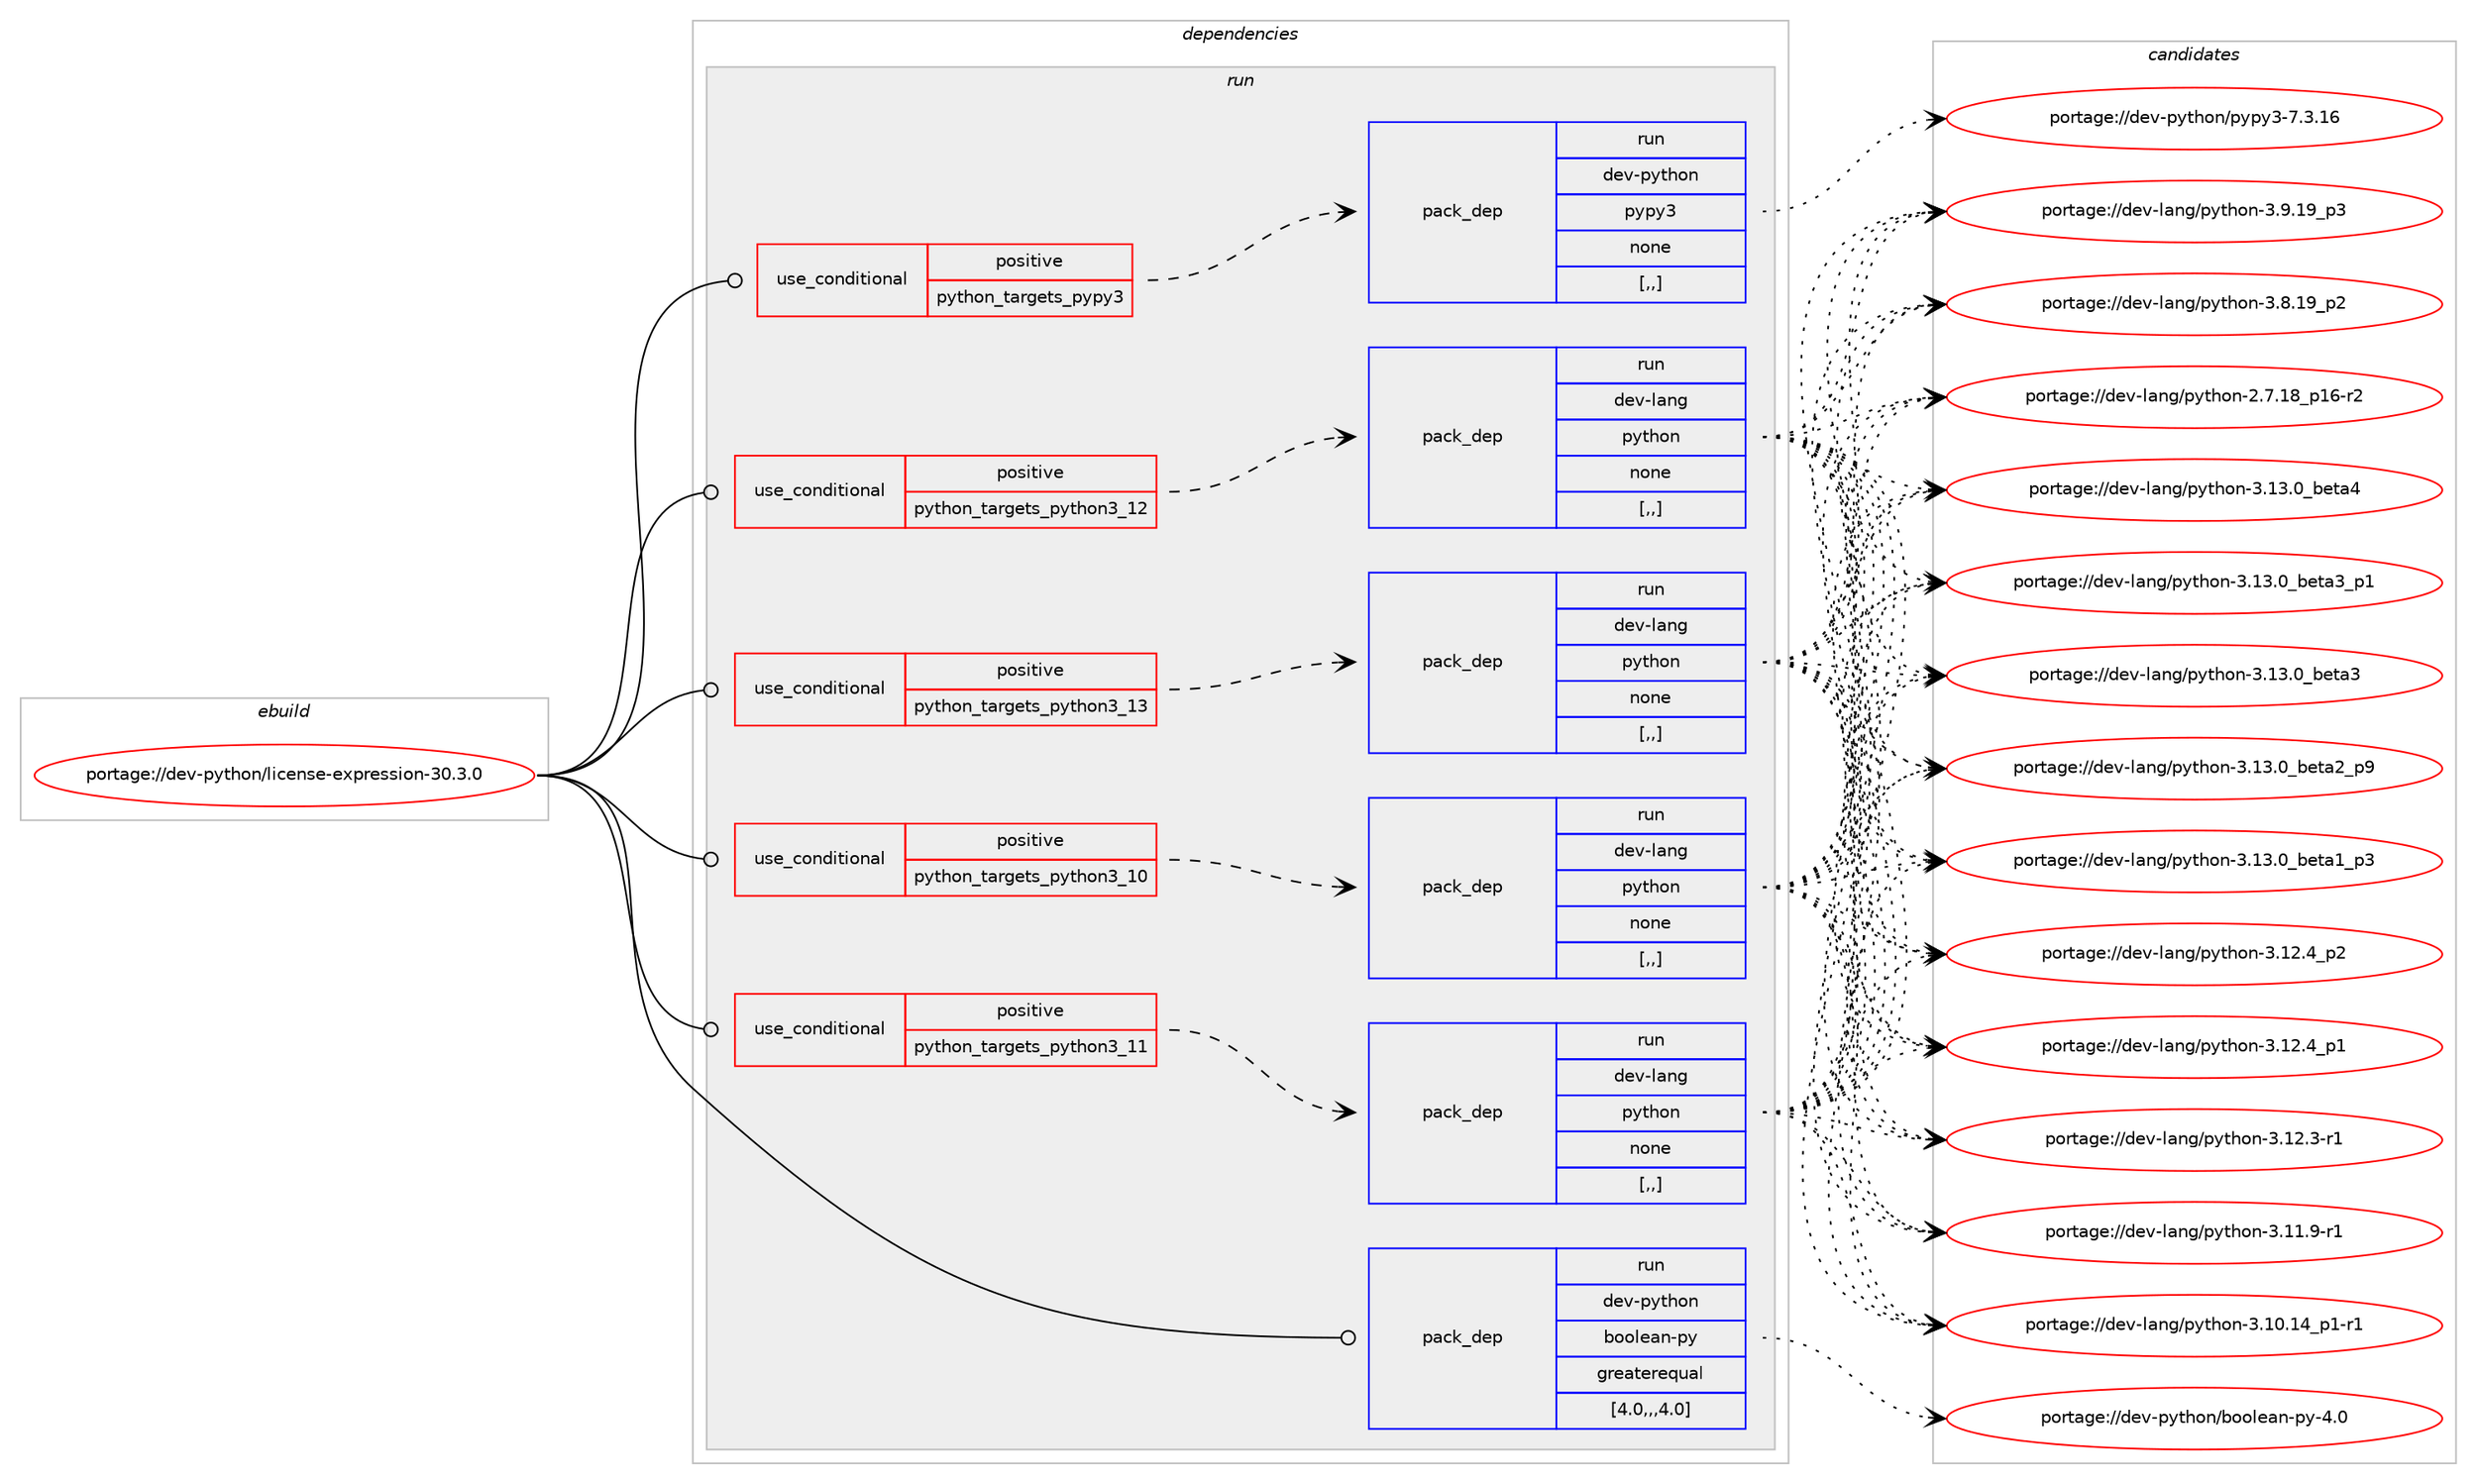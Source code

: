 digraph prolog {

# *************
# Graph options
# *************

newrank=true;
concentrate=true;
compound=true;
graph [rankdir=LR,fontname=Helvetica,fontsize=10,ranksep=1.5];#, ranksep=2.5, nodesep=0.2];
edge  [arrowhead=vee];
node  [fontname=Helvetica,fontsize=10];

# **********
# The ebuild
# **********

subgraph cluster_leftcol {
color=gray;
label=<<i>ebuild</i>>;
id [label="portage://dev-python/license-expression-30.3.0", color=red, width=4, href="../dev-python/license-expression-30.3.0.svg"];
}

# ****************
# The dependencies
# ****************

subgraph cluster_midcol {
color=gray;
label=<<i>dependencies</i>>;
subgraph cluster_compile {
fillcolor="#eeeeee";
style=filled;
label=<<i>compile</i>>;
}
subgraph cluster_compileandrun {
fillcolor="#eeeeee";
style=filled;
label=<<i>compile and run</i>>;
}
subgraph cluster_run {
fillcolor="#eeeeee";
style=filled;
label=<<i>run</i>>;
subgraph cond34479 {
dependency150538 [label=<<TABLE BORDER="0" CELLBORDER="1" CELLSPACING="0" CELLPADDING="4"><TR><TD ROWSPAN="3" CELLPADDING="10">use_conditional</TD></TR><TR><TD>positive</TD></TR><TR><TD>python_targets_pypy3</TD></TR></TABLE>>, shape=none, color=red];
subgraph pack114809 {
dependency150539 [label=<<TABLE BORDER="0" CELLBORDER="1" CELLSPACING="0" CELLPADDING="4" WIDTH="220"><TR><TD ROWSPAN="6" CELLPADDING="30">pack_dep</TD></TR><TR><TD WIDTH="110">run</TD></TR><TR><TD>dev-python</TD></TR><TR><TD>pypy3</TD></TR><TR><TD>none</TD></TR><TR><TD>[,,]</TD></TR></TABLE>>, shape=none, color=blue];
}
dependency150538:e -> dependency150539:w [weight=20,style="dashed",arrowhead="vee"];
}
id:e -> dependency150538:w [weight=20,style="solid",arrowhead="odot"];
subgraph cond34480 {
dependency150540 [label=<<TABLE BORDER="0" CELLBORDER="1" CELLSPACING="0" CELLPADDING="4"><TR><TD ROWSPAN="3" CELLPADDING="10">use_conditional</TD></TR><TR><TD>positive</TD></TR><TR><TD>python_targets_python3_10</TD></TR></TABLE>>, shape=none, color=red];
subgraph pack114810 {
dependency150541 [label=<<TABLE BORDER="0" CELLBORDER="1" CELLSPACING="0" CELLPADDING="4" WIDTH="220"><TR><TD ROWSPAN="6" CELLPADDING="30">pack_dep</TD></TR><TR><TD WIDTH="110">run</TD></TR><TR><TD>dev-lang</TD></TR><TR><TD>python</TD></TR><TR><TD>none</TD></TR><TR><TD>[,,]</TD></TR></TABLE>>, shape=none, color=blue];
}
dependency150540:e -> dependency150541:w [weight=20,style="dashed",arrowhead="vee"];
}
id:e -> dependency150540:w [weight=20,style="solid",arrowhead="odot"];
subgraph cond34481 {
dependency150542 [label=<<TABLE BORDER="0" CELLBORDER="1" CELLSPACING="0" CELLPADDING="4"><TR><TD ROWSPAN="3" CELLPADDING="10">use_conditional</TD></TR><TR><TD>positive</TD></TR><TR><TD>python_targets_python3_11</TD></TR></TABLE>>, shape=none, color=red];
subgraph pack114811 {
dependency150543 [label=<<TABLE BORDER="0" CELLBORDER="1" CELLSPACING="0" CELLPADDING="4" WIDTH="220"><TR><TD ROWSPAN="6" CELLPADDING="30">pack_dep</TD></TR><TR><TD WIDTH="110">run</TD></TR><TR><TD>dev-lang</TD></TR><TR><TD>python</TD></TR><TR><TD>none</TD></TR><TR><TD>[,,]</TD></TR></TABLE>>, shape=none, color=blue];
}
dependency150542:e -> dependency150543:w [weight=20,style="dashed",arrowhead="vee"];
}
id:e -> dependency150542:w [weight=20,style="solid",arrowhead="odot"];
subgraph cond34482 {
dependency150544 [label=<<TABLE BORDER="0" CELLBORDER="1" CELLSPACING="0" CELLPADDING="4"><TR><TD ROWSPAN="3" CELLPADDING="10">use_conditional</TD></TR><TR><TD>positive</TD></TR><TR><TD>python_targets_python3_12</TD></TR></TABLE>>, shape=none, color=red];
subgraph pack114812 {
dependency150545 [label=<<TABLE BORDER="0" CELLBORDER="1" CELLSPACING="0" CELLPADDING="4" WIDTH="220"><TR><TD ROWSPAN="6" CELLPADDING="30">pack_dep</TD></TR><TR><TD WIDTH="110">run</TD></TR><TR><TD>dev-lang</TD></TR><TR><TD>python</TD></TR><TR><TD>none</TD></TR><TR><TD>[,,]</TD></TR></TABLE>>, shape=none, color=blue];
}
dependency150544:e -> dependency150545:w [weight=20,style="dashed",arrowhead="vee"];
}
id:e -> dependency150544:w [weight=20,style="solid",arrowhead="odot"];
subgraph cond34483 {
dependency150546 [label=<<TABLE BORDER="0" CELLBORDER="1" CELLSPACING="0" CELLPADDING="4"><TR><TD ROWSPAN="3" CELLPADDING="10">use_conditional</TD></TR><TR><TD>positive</TD></TR><TR><TD>python_targets_python3_13</TD></TR></TABLE>>, shape=none, color=red];
subgraph pack114813 {
dependency150547 [label=<<TABLE BORDER="0" CELLBORDER="1" CELLSPACING="0" CELLPADDING="4" WIDTH="220"><TR><TD ROWSPAN="6" CELLPADDING="30">pack_dep</TD></TR><TR><TD WIDTH="110">run</TD></TR><TR><TD>dev-lang</TD></TR><TR><TD>python</TD></TR><TR><TD>none</TD></TR><TR><TD>[,,]</TD></TR></TABLE>>, shape=none, color=blue];
}
dependency150546:e -> dependency150547:w [weight=20,style="dashed",arrowhead="vee"];
}
id:e -> dependency150546:w [weight=20,style="solid",arrowhead="odot"];
subgraph pack114814 {
dependency150548 [label=<<TABLE BORDER="0" CELLBORDER="1" CELLSPACING="0" CELLPADDING="4" WIDTH="220"><TR><TD ROWSPAN="6" CELLPADDING="30">pack_dep</TD></TR><TR><TD WIDTH="110">run</TD></TR><TR><TD>dev-python</TD></TR><TR><TD>boolean-py</TD></TR><TR><TD>greaterequal</TD></TR><TR><TD>[4.0,,,4.0]</TD></TR></TABLE>>, shape=none, color=blue];
}
id:e -> dependency150548:w [weight=20,style="solid",arrowhead="odot"];
}
}

# **************
# The candidates
# **************

subgraph cluster_choices {
rank=same;
color=gray;
label=<<i>candidates</i>>;

subgraph choice114809 {
color=black;
nodesep=1;
choice10010111845112121116104111110471121211121215145554651464954 [label="portage://dev-python/pypy3-7.3.16", color=red, width=4,href="../dev-python/pypy3-7.3.16.svg"];
dependency150539:e -> choice10010111845112121116104111110471121211121215145554651464954:w [style=dotted,weight="100"];
}
subgraph choice114810 {
color=black;
nodesep=1;
choice1001011184510897110103471121211161041111104551464951464895981011169752 [label="portage://dev-lang/python-3.13.0_beta4", color=red, width=4,href="../dev-lang/python-3.13.0_beta4.svg"];
choice10010111845108971101034711212111610411111045514649514648959810111697519511249 [label="portage://dev-lang/python-3.13.0_beta3_p1", color=red, width=4,href="../dev-lang/python-3.13.0_beta3_p1.svg"];
choice1001011184510897110103471121211161041111104551464951464895981011169751 [label="portage://dev-lang/python-3.13.0_beta3", color=red, width=4,href="../dev-lang/python-3.13.0_beta3.svg"];
choice10010111845108971101034711212111610411111045514649514648959810111697509511257 [label="portage://dev-lang/python-3.13.0_beta2_p9", color=red, width=4,href="../dev-lang/python-3.13.0_beta2_p9.svg"];
choice10010111845108971101034711212111610411111045514649514648959810111697499511251 [label="portage://dev-lang/python-3.13.0_beta1_p3", color=red, width=4,href="../dev-lang/python-3.13.0_beta1_p3.svg"];
choice100101118451089711010347112121116104111110455146495046529511250 [label="portage://dev-lang/python-3.12.4_p2", color=red, width=4,href="../dev-lang/python-3.12.4_p2.svg"];
choice100101118451089711010347112121116104111110455146495046529511249 [label="portage://dev-lang/python-3.12.4_p1", color=red, width=4,href="../dev-lang/python-3.12.4_p1.svg"];
choice100101118451089711010347112121116104111110455146495046514511449 [label="portage://dev-lang/python-3.12.3-r1", color=red, width=4,href="../dev-lang/python-3.12.3-r1.svg"];
choice100101118451089711010347112121116104111110455146494946574511449 [label="portage://dev-lang/python-3.11.9-r1", color=red, width=4,href="../dev-lang/python-3.11.9-r1.svg"];
choice100101118451089711010347112121116104111110455146494846495295112494511449 [label="portage://dev-lang/python-3.10.14_p1-r1", color=red, width=4,href="../dev-lang/python-3.10.14_p1-r1.svg"];
choice100101118451089711010347112121116104111110455146574649579511251 [label="portage://dev-lang/python-3.9.19_p3", color=red, width=4,href="../dev-lang/python-3.9.19_p3.svg"];
choice100101118451089711010347112121116104111110455146564649579511250 [label="portage://dev-lang/python-3.8.19_p2", color=red, width=4,href="../dev-lang/python-3.8.19_p2.svg"];
choice100101118451089711010347112121116104111110455046554649569511249544511450 [label="portage://dev-lang/python-2.7.18_p16-r2", color=red, width=4,href="../dev-lang/python-2.7.18_p16-r2.svg"];
dependency150541:e -> choice1001011184510897110103471121211161041111104551464951464895981011169752:w [style=dotted,weight="100"];
dependency150541:e -> choice10010111845108971101034711212111610411111045514649514648959810111697519511249:w [style=dotted,weight="100"];
dependency150541:e -> choice1001011184510897110103471121211161041111104551464951464895981011169751:w [style=dotted,weight="100"];
dependency150541:e -> choice10010111845108971101034711212111610411111045514649514648959810111697509511257:w [style=dotted,weight="100"];
dependency150541:e -> choice10010111845108971101034711212111610411111045514649514648959810111697499511251:w [style=dotted,weight="100"];
dependency150541:e -> choice100101118451089711010347112121116104111110455146495046529511250:w [style=dotted,weight="100"];
dependency150541:e -> choice100101118451089711010347112121116104111110455146495046529511249:w [style=dotted,weight="100"];
dependency150541:e -> choice100101118451089711010347112121116104111110455146495046514511449:w [style=dotted,weight="100"];
dependency150541:e -> choice100101118451089711010347112121116104111110455146494946574511449:w [style=dotted,weight="100"];
dependency150541:e -> choice100101118451089711010347112121116104111110455146494846495295112494511449:w [style=dotted,weight="100"];
dependency150541:e -> choice100101118451089711010347112121116104111110455146574649579511251:w [style=dotted,weight="100"];
dependency150541:e -> choice100101118451089711010347112121116104111110455146564649579511250:w [style=dotted,weight="100"];
dependency150541:e -> choice100101118451089711010347112121116104111110455046554649569511249544511450:w [style=dotted,weight="100"];
}
subgraph choice114811 {
color=black;
nodesep=1;
choice1001011184510897110103471121211161041111104551464951464895981011169752 [label="portage://dev-lang/python-3.13.0_beta4", color=red, width=4,href="../dev-lang/python-3.13.0_beta4.svg"];
choice10010111845108971101034711212111610411111045514649514648959810111697519511249 [label="portage://dev-lang/python-3.13.0_beta3_p1", color=red, width=4,href="../dev-lang/python-3.13.0_beta3_p1.svg"];
choice1001011184510897110103471121211161041111104551464951464895981011169751 [label="portage://dev-lang/python-3.13.0_beta3", color=red, width=4,href="../dev-lang/python-3.13.0_beta3.svg"];
choice10010111845108971101034711212111610411111045514649514648959810111697509511257 [label="portage://dev-lang/python-3.13.0_beta2_p9", color=red, width=4,href="../dev-lang/python-3.13.0_beta2_p9.svg"];
choice10010111845108971101034711212111610411111045514649514648959810111697499511251 [label="portage://dev-lang/python-3.13.0_beta1_p3", color=red, width=4,href="../dev-lang/python-3.13.0_beta1_p3.svg"];
choice100101118451089711010347112121116104111110455146495046529511250 [label="portage://dev-lang/python-3.12.4_p2", color=red, width=4,href="../dev-lang/python-3.12.4_p2.svg"];
choice100101118451089711010347112121116104111110455146495046529511249 [label="portage://dev-lang/python-3.12.4_p1", color=red, width=4,href="../dev-lang/python-3.12.4_p1.svg"];
choice100101118451089711010347112121116104111110455146495046514511449 [label="portage://dev-lang/python-3.12.3-r1", color=red, width=4,href="../dev-lang/python-3.12.3-r1.svg"];
choice100101118451089711010347112121116104111110455146494946574511449 [label="portage://dev-lang/python-3.11.9-r1", color=red, width=4,href="../dev-lang/python-3.11.9-r1.svg"];
choice100101118451089711010347112121116104111110455146494846495295112494511449 [label="portage://dev-lang/python-3.10.14_p1-r1", color=red, width=4,href="../dev-lang/python-3.10.14_p1-r1.svg"];
choice100101118451089711010347112121116104111110455146574649579511251 [label="portage://dev-lang/python-3.9.19_p3", color=red, width=4,href="../dev-lang/python-3.9.19_p3.svg"];
choice100101118451089711010347112121116104111110455146564649579511250 [label="portage://dev-lang/python-3.8.19_p2", color=red, width=4,href="../dev-lang/python-3.8.19_p2.svg"];
choice100101118451089711010347112121116104111110455046554649569511249544511450 [label="portage://dev-lang/python-2.7.18_p16-r2", color=red, width=4,href="../dev-lang/python-2.7.18_p16-r2.svg"];
dependency150543:e -> choice1001011184510897110103471121211161041111104551464951464895981011169752:w [style=dotted,weight="100"];
dependency150543:e -> choice10010111845108971101034711212111610411111045514649514648959810111697519511249:w [style=dotted,weight="100"];
dependency150543:e -> choice1001011184510897110103471121211161041111104551464951464895981011169751:w [style=dotted,weight="100"];
dependency150543:e -> choice10010111845108971101034711212111610411111045514649514648959810111697509511257:w [style=dotted,weight="100"];
dependency150543:e -> choice10010111845108971101034711212111610411111045514649514648959810111697499511251:w [style=dotted,weight="100"];
dependency150543:e -> choice100101118451089711010347112121116104111110455146495046529511250:w [style=dotted,weight="100"];
dependency150543:e -> choice100101118451089711010347112121116104111110455146495046529511249:w [style=dotted,weight="100"];
dependency150543:e -> choice100101118451089711010347112121116104111110455146495046514511449:w [style=dotted,weight="100"];
dependency150543:e -> choice100101118451089711010347112121116104111110455146494946574511449:w [style=dotted,weight="100"];
dependency150543:e -> choice100101118451089711010347112121116104111110455146494846495295112494511449:w [style=dotted,weight="100"];
dependency150543:e -> choice100101118451089711010347112121116104111110455146574649579511251:w [style=dotted,weight="100"];
dependency150543:e -> choice100101118451089711010347112121116104111110455146564649579511250:w [style=dotted,weight="100"];
dependency150543:e -> choice100101118451089711010347112121116104111110455046554649569511249544511450:w [style=dotted,weight="100"];
}
subgraph choice114812 {
color=black;
nodesep=1;
choice1001011184510897110103471121211161041111104551464951464895981011169752 [label="portage://dev-lang/python-3.13.0_beta4", color=red, width=4,href="../dev-lang/python-3.13.0_beta4.svg"];
choice10010111845108971101034711212111610411111045514649514648959810111697519511249 [label="portage://dev-lang/python-3.13.0_beta3_p1", color=red, width=4,href="../dev-lang/python-3.13.0_beta3_p1.svg"];
choice1001011184510897110103471121211161041111104551464951464895981011169751 [label="portage://dev-lang/python-3.13.0_beta3", color=red, width=4,href="../dev-lang/python-3.13.0_beta3.svg"];
choice10010111845108971101034711212111610411111045514649514648959810111697509511257 [label="portage://dev-lang/python-3.13.0_beta2_p9", color=red, width=4,href="../dev-lang/python-3.13.0_beta2_p9.svg"];
choice10010111845108971101034711212111610411111045514649514648959810111697499511251 [label="portage://dev-lang/python-3.13.0_beta1_p3", color=red, width=4,href="../dev-lang/python-3.13.0_beta1_p3.svg"];
choice100101118451089711010347112121116104111110455146495046529511250 [label="portage://dev-lang/python-3.12.4_p2", color=red, width=4,href="../dev-lang/python-3.12.4_p2.svg"];
choice100101118451089711010347112121116104111110455146495046529511249 [label="portage://dev-lang/python-3.12.4_p1", color=red, width=4,href="../dev-lang/python-3.12.4_p1.svg"];
choice100101118451089711010347112121116104111110455146495046514511449 [label="portage://dev-lang/python-3.12.3-r1", color=red, width=4,href="../dev-lang/python-3.12.3-r1.svg"];
choice100101118451089711010347112121116104111110455146494946574511449 [label="portage://dev-lang/python-3.11.9-r1", color=red, width=4,href="../dev-lang/python-3.11.9-r1.svg"];
choice100101118451089711010347112121116104111110455146494846495295112494511449 [label="portage://dev-lang/python-3.10.14_p1-r1", color=red, width=4,href="../dev-lang/python-3.10.14_p1-r1.svg"];
choice100101118451089711010347112121116104111110455146574649579511251 [label="portage://dev-lang/python-3.9.19_p3", color=red, width=4,href="../dev-lang/python-3.9.19_p3.svg"];
choice100101118451089711010347112121116104111110455146564649579511250 [label="portage://dev-lang/python-3.8.19_p2", color=red, width=4,href="../dev-lang/python-3.8.19_p2.svg"];
choice100101118451089711010347112121116104111110455046554649569511249544511450 [label="portage://dev-lang/python-2.7.18_p16-r2", color=red, width=4,href="../dev-lang/python-2.7.18_p16-r2.svg"];
dependency150545:e -> choice1001011184510897110103471121211161041111104551464951464895981011169752:w [style=dotted,weight="100"];
dependency150545:e -> choice10010111845108971101034711212111610411111045514649514648959810111697519511249:w [style=dotted,weight="100"];
dependency150545:e -> choice1001011184510897110103471121211161041111104551464951464895981011169751:w [style=dotted,weight="100"];
dependency150545:e -> choice10010111845108971101034711212111610411111045514649514648959810111697509511257:w [style=dotted,weight="100"];
dependency150545:e -> choice10010111845108971101034711212111610411111045514649514648959810111697499511251:w [style=dotted,weight="100"];
dependency150545:e -> choice100101118451089711010347112121116104111110455146495046529511250:w [style=dotted,weight="100"];
dependency150545:e -> choice100101118451089711010347112121116104111110455146495046529511249:w [style=dotted,weight="100"];
dependency150545:e -> choice100101118451089711010347112121116104111110455146495046514511449:w [style=dotted,weight="100"];
dependency150545:e -> choice100101118451089711010347112121116104111110455146494946574511449:w [style=dotted,weight="100"];
dependency150545:e -> choice100101118451089711010347112121116104111110455146494846495295112494511449:w [style=dotted,weight="100"];
dependency150545:e -> choice100101118451089711010347112121116104111110455146574649579511251:w [style=dotted,weight="100"];
dependency150545:e -> choice100101118451089711010347112121116104111110455146564649579511250:w [style=dotted,weight="100"];
dependency150545:e -> choice100101118451089711010347112121116104111110455046554649569511249544511450:w [style=dotted,weight="100"];
}
subgraph choice114813 {
color=black;
nodesep=1;
choice1001011184510897110103471121211161041111104551464951464895981011169752 [label="portage://dev-lang/python-3.13.0_beta4", color=red, width=4,href="../dev-lang/python-3.13.0_beta4.svg"];
choice10010111845108971101034711212111610411111045514649514648959810111697519511249 [label="portage://dev-lang/python-3.13.0_beta3_p1", color=red, width=4,href="../dev-lang/python-3.13.0_beta3_p1.svg"];
choice1001011184510897110103471121211161041111104551464951464895981011169751 [label="portage://dev-lang/python-3.13.0_beta3", color=red, width=4,href="../dev-lang/python-3.13.0_beta3.svg"];
choice10010111845108971101034711212111610411111045514649514648959810111697509511257 [label="portage://dev-lang/python-3.13.0_beta2_p9", color=red, width=4,href="../dev-lang/python-3.13.0_beta2_p9.svg"];
choice10010111845108971101034711212111610411111045514649514648959810111697499511251 [label="portage://dev-lang/python-3.13.0_beta1_p3", color=red, width=4,href="../dev-lang/python-3.13.0_beta1_p3.svg"];
choice100101118451089711010347112121116104111110455146495046529511250 [label="portage://dev-lang/python-3.12.4_p2", color=red, width=4,href="../dev-lang/python-3.12.4_p2.svg"];
choice100101118451089711010347112121116104111110455146495046529511249 [label="portage://dev-lang/python-3.12.4_p1", color=red, width=4,href="../dev-lang/python-3.12.4_p1.svg"];
choice100101118451089711010347112121116104111110455146495046514511449 [label="portage://dev-lang/python-3.12.3-r1", color=red, width=4,href="../dev-lang/python-3.12.3-r1.svg"];
choice100101118451089711010347112121116104111110455146494946574511449 [label="portage://dev-lang/python-3.11.9-r1", color=red, width=4,href="../dev-lang/python-3.11.9-r1.svg"];
choice100101118451089711010347112121116104111110455146494846495295112494511449 [label="portage://dev-lang/python-3.10.14_p1-r1", color=red, width=4,href="../dev-lang/python-3.10.14_p1-r1.svg"];
choice100101118451089711010347112121116104111110455146574649579511251 [label="portage://dev-lang/python-3.9.19_p3", color=red, width=4,href="../dev-lang/python-3.9.19_p3.svg"];
choice100101118451089711010347112121116104111110455146564649579511250 [label="portage://dev-lang/python-3.8.19_p2", color=red, width=4,href="../dev-lang/python-3.8.19_p2.svg"];
choice100101118451089711010347112121116104111110455046554649569511249544511450 [label="portage://dev-lang/python-2.7.18_p16-r2", color=red, width=4,href="../dev-lang/python-2.7.18_p16-r2.svg"];
dependency150547:e -> choice1001011184510897110103471121211161041111104551464951464895981011169752:w [style=dotted,weight="100"];
dependency150547:e -> choice10010111845108971101034711212111610411111045514649514648959810111697519511249:w [style=dotted,weight="100"];
dependency150547:e -> choice1001011184510897110103471121211161041111104551464951464895981011169751:w [style=dotted,weight="100"];
dependency150547:e -> choice10010111845108971101034711212111610411111045514649514648959810111697509511257:w [style=dotted,weight="100"];
dependency150547:e -> choice10010111845108971101034711212111610411111045514649514648959810111697499511251:w [style=dotted,weight="100"];
dependency150547:e -> choice100101118451089711010347112121116104111110455146495046529511250:w [style=dotted,weight="100"];
dependency150547:e -> choice100101118451089711010347112121116104111110455146495046529511249:w [style=dotted,weight="100"];
dependency150547:e -> choice100101118451089711010347112121116104111110455146495046514511449:w [style=dotted,weight="100"];
dependency150547:e -> choice100101118451089711010347112121116104111110455146494946574511449:w [style=dotted,weight="100"];
dependency150547:e -> choice100101118451089711010347112121116104111110455146494846495295112494511449:w [style=dotted,weight="100"];
dependency150547:e -> choice100101118451089711010347112121116104111110455146574649579511251:w [style=dotted,weight="100"];
dependency150547:e -> choice100101118451089711010347112121116104111110455146564649579511250:w [style=dotted,weight="100"];
dependency150547:e -> choice100101118451089711010347112121116104111110455046554649569511249544511450:w [style=dotted,weight="100"];
}
subgraph choice114814 {
color=black;
nodesep=1;
choice100101118451121211161041111104798111111108101971104511212145524648 [label="portage://dev-python/boolean-py-4.0", color=red, width=4,href="../dev-python/boolean-py-4.0.svg"];
dependency150548:e -> choice100101118451121211161041111104798111111108101971104511212145524648:w [style=dotted,weight="100"];
}
}

}
